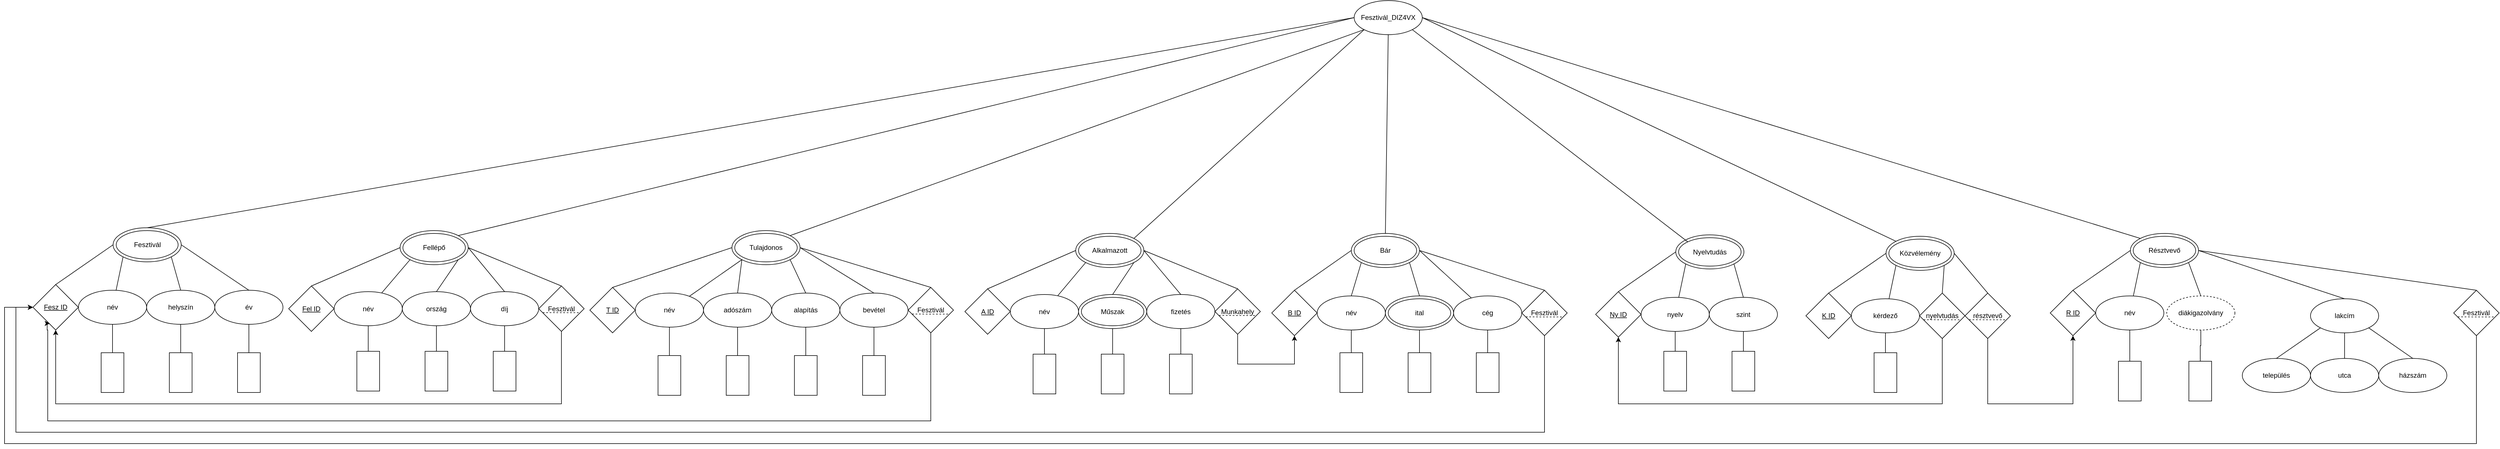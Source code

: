 <mxfile version="22.0.7" type="device">
  <diagram name="1 oldal" id="AQIEn34jIy1BkMUivAL6">
    <mxGraphModel dx="4168" dy="836" grid="1" gridSize="10" guides="1" tooltips="1" connect="1" arrows="1" fold="1" page="1" pageScale="1" pageWidth="827" pageHeight="1169" math="0" shadow="0">
      <root>
        <mxCell id="0" />
        <mxCell id="1" parent="0" />
        <mxCell id="ckT-fIOzFa40TL3dtKwB-10" style="rounded=0;orthogonalLoop=1;jettySize=auto;html=1;exitX=0;exitY=1;exitDx=0;exitDy=0;endArrow=none;endFill=0;" parent="1" source="ckT-fIOzFa40TL3dtKwB-1" target="ckT-fIOzFa40TL3dtKwB-3" edge="1">
          <mxGeometry relative="1" as="geometry" />
        </mxCell>
        <mxCell id="ckT-fIOzFa40TL3dtKwB-11" style="rounded=0;orthogonalLoop=1;jettySize=auto;html=1;exitX=1;exitY=1;exitDx=0;exitDy=0;entryX=0.5;entryY=0;entryDx=0;entryDy=0;endArrow=none;endFill=0;" parent="1" source="ckT-fIOzFa40TL3dtKwB-1" target="ckT-fIOzFa40TL3dtKwB-4" edge="1">
          <mxGeometry relative="1" as="geometry" />
        </mxCell>
        <mxCell id="ckT-fIOzFa40TL3dtKwB-12" style="rounded=0;orthogonalLoop=1;jettySize=auto;html=1;exitX=1;exitY=0.5;exitDx=0;exitDy=0;entryX=0.5;entryY=0;entryDx=0;entryDy=0;endArrow=none;endFill=0;" parent="1" source="ckT-fIOzFa40TL3dtKwB-1" target="ckT-fIOzFa40TL3dtKwB-6" edge="1">
          <mxGeometry relative="1" as="geometry" />
        </mxCell>
        <mxCell id="ckT-fIOzFa40TL3dtKwB-25" style="rounded=0;orthogonalLoop=1;jettySize=auto;html=1;exitX=0;exitY=0.5;exitDx=0;exitDy=0;entryX=0.5;entryY=0;entryDx=0;entryDy=0;endArrow=none;endFill=0;" parent="1" source="ckT-fIOzFa40TL3dtKwB-1" target="ckT-fIOzFa40TL3dtKwB-13" edge="1">
          <mxGeometry relative="1" as="geometry" />
        </mxCell>
        <mxCell id="Hi98UXgWTfPvqimdTxDj-96" style="rounded=0;orthogonalLoop=1;jettySize=auto;html=1;exitX=1;exitY=0;exitDx=0;exitDy=0;entryX=0;entryY=1;entryDx=0;entryDy=0;endArrow=none;endFill=0;" parent="1" source="ckT-fIOzFa40TL3dtKwB-1" target="Hi98UXgWTfPvqimdTxDj-91" edge="1">
          <mxGeometry relative="1" as="geometry" />
        </mxCell>
        <mxCell id="ckT-fIOzFa40TL3dtKwB-1" value="Alkalmazott" style="ellipse;html=1;" parent="1" vertex="1">
          <mxGeometry x="-345" y="430" width="120" height="60" as="geometry" />
        </mxCell>
        <mxCell id="Hi98UXgWTfPvqimdTxDj-12" style="edgeStyle=orthogonalEdgeStyle;rounded=0;orthogonalLoop=1;jettySize=auto;html=1;exitX=0.5;exitY=1;exitDx=0;exitDy=0;entryX=0.5;entryY=0;entryDx=0;entryDy=0;endArrow=none;endFill=0;" parent="1" source="ckT-fIOzFa40TL3dtKwB-3" target="Hi98UXgWTfPvqimdTxDj-9" edge="1">
          <mxGeometry relative="1" as="geometry" />
        </mxCell>
        <mxCell id="ckT-fIOzFa40TL3dtKwB-3" value="név" style="ellipse;whiteSpace=wrap;html=1;" parent="1" vertex="1">
          <mxGeometry x="-460" y="537.5" width="120" height="60" as="geometry" />
        </mxCell>
        <mxCell id="Hi98UXgWTfPvqimdTxDj-13" style="edgeStyle=orthogonalEdgeStyle;rounded=0;orthogonalLoop=1;jettySize=auto;html=1;exitX=0.5;exitY=1;exitDx=0;exitDy=0;entryX=0.5;entryY=0;entryDx=0;entryDy=0;endArrow=none;endFill=0;" parent="1" source="ckT-fIOzFa40TL3dtKwB-4" target="Hi98UXgWTfPvqimdTxDj-10" edge="1">
          <mxGeometry relative="1" as="geometry" />
        </mxCell>
        <mxCell id="ckT-fIOzFa40TL3dtKwB-4" value="műszak" style="ellipse;whiteSpace=wrap;html=1;" parent="1" vertex="1">
          <mxGeometry x="-340" y="537.5" width="120" height="60" as="geometry" />
        </mxCell>
        <mxCell id="Hi98UXgWTfPvqimdTxDj-14" style="edgeStyle=orthogonalEdgeStyle;rounded=0;orthogonalLoop=1;jettySize=auto;html=1;exitX=0.5;exitY=1;exitDx=0;exitDy=0;entryX=0.5;entryY=0;entryDx=0;entryDy=0;endArrow=none;endFill=0;" parent="1" source="ckT-fIOzFa40TL3dtKwB-6" target="Hi98UXgWTfPvqimdTxDj-11" edge="1">
          <mxGeometry relative="1" as="geometry" />
        </mxCell>
        <mxCell id="ckT-fIOzFa40TL3dtKwB-6" value="fizetés" style="ellipse;whiteSpace=wrap;html=1;" parent="1" vertex="1">
          <mxGeometry x="-220" y="537.5" width="120" height="60" as="geometry" />
        </mxCell>
        <mxCell id="ckT-fIOzFa40TL3dtKwB-13" value="&lt;u&gt;A ID&lt;/u&gt;" style="rhombus;whiteSpace=wrap;html=1;" parent="1" vertex="1">
          <mxGeometry x="-540" y="527.5" width="80" height="80" as="geometry" />
        </mxCell>
        <mxCell id="ckT-fIOzFa40TL3dtKwB-21" style="rounded=0;orthogonalLoop=1;jettySize=auto;html=1;exitX=0;exitY=1;exitDx=0;exitDy=0;entryX=0.5;entryY=0;entryDx=0;entryDy=0;endArrow=none;endFill=0;" parent="1" source="ckT-fIOzFa40TL3dtKwB-14" target="ckT-fIOzFa40TL3dtKwB-16" edge="1">
          <mxGeometry relative="1" as="geometry" />
        </mxCell>
        <mxCell id="ckT-fIOzFa40TL3dtKwB-22" style="rounded=0;orthogonalLoop=1;jettySize=auto;html=1;exitX=1;exitY=1;exitDx=0;exitDy=0;entryX=0.5;entryY=0;entryDx=0;entryDy=0;endArrow=none;endFill=0;" parent="1" source="ckT-fIOzFa40TL3dtKwB-14" target="ckT-fIOzFa40TL3dtKwB-17" edge="1">
          <mxGeometry relative="1" as="geometry" />
        </mxCell>
        <mxCell id="ckT-fIOzFa40TL3dtKwB-23" style="rounded=0;orthogonalLoop=1;jettySize=auto;html=1;exitX=1;exitY=0.5;exitDx=0;exitDy=0;endArrow=none;endFill=0;" parent="1" source="ckT-fIOzFa40TL3dtKwB-14" target="ckT-fIOzFa40TL3dtKwB-18" edge="1">
          <mxGeometry relative="1" as="geometry" />
        </mxCell>
        <mxCell id="ckT-fIOzFa40TL3dtKwB-24" style="rounded=0;orthogonalLoop=1;jettySize=auto;html=1;exitX=0;exitY=0.5;exitDx=0;exitDy=0;entryX=0.5;entryY=0;entryDx=0;entryDy=0;endArrow=none;endFill=0;" parent="1" source="ckT-fIOzFa40TL3dtKwB-14" target="ckT-fIOzFa40TL3dtKwB-15" edge="1">
          <mxGeometry relative="1" as="geometry" />
        </mxCell>
        <mxCell id="Hi98UXgWTfPvqimdTxDj-97" style="rounded=0;orthogonalLoop=1;jettySize=auto;html=1;exitX=0.5;exitY=0;exitDx=0;exitDy=0;entryX=0.5;entryY=1;entryDx=0;entryDy=0;endArrow=none;endFill=0;" parent="1" source="ckT-fIOzFa40TL3dtKwB-14" target="Hi98UXgWTfPvqimdTxDj-91" edge="1">
          <mxGeometry relative="1" as="geometry" />
        </mxCell>
        <mxCell id="ckT-fIOzFa40TL3dtKwB-14" value="Bár" style="ellipse;whiteSpace=wrap;html=1;perimeterSpacing=0;" parent="1" vertex="1">
          <mxGeometry x="140" y="430" width="120" height="60" as="geometry" />
        </mxCell>
        <mxCell id="ckT-fIOzFa40TL3dtKwB-15" value="&lt;u&gt;B ID&lt;/u&gt;" style="rhombus;whiteSpace=wrap;html=1;" parent="1" vertex="1">
          <mxGeometry y="530" width="80" height="80" as="geometry" />
        </mxCell>
        <mxCell id="Hi98UXgWTfPvqimdTxDj-6" style="edgeStyle=orthogonalEdgeStyle;rounded=0;orthogonalLoop=1;jettySize=auto;html=1;exitX=0.5;exitY=1;exitDx=0;exitDy=0;entryX=0.5;entryY=0;entryDx=0;entryDy=0;endArrow=none;endFill=0;" parent="1" source="ckT-fIOzFa40TL3dtKwB-16" target="Hi98UXgWTfPvqimdTxDj-3" edge="1">
          <mxGeometry relative="1" as="geometry" />
        </mxCell>
        <mxCell id="ckT-fIOzFa40TL3dtKwB-16" value="név" style="ellipse;whiteSpace=wrap;html=1;" parent="1" vertex="1">
          <mxGeometry x="80" y="540" width="120" height="60" as="geometry" />
        </mxCell>
        <mxCell id="Hi98UXgWTfPvqimdTxDj-7" style="edgeStyle=orthogonalEdgeStyle;rounded=0;orthogonalLoop=1;jettySize=auto;html=1;exitX=0.5;exitY=1;exitDx=0;exitDy=0;entryX=0.5;entryY=0;entryDx=0;entryDy=0;endArrow=none;endFill=0;" parent="1" source="ckT-fIOzFa40TL3dtKwB-17" target="Hi98UXgWTfPvqimdTxDj-4" edge="1">
          <mxGeometry relative="1" as="geometry" />
        </mxCell>
        <mxCell id="ckT-fIOzFa40TL3dtKwB-17" value="ital" style="ellipse;whiteSpace=wrap;html=1;" parent="1" vertex="1">
          <mxGeometry x="200" y="540" width="120" height="60" as="geometry" />
        </mxCell>
        <mxCell id="ckT-fIOzFa40TL3dtKwB-18" value="cég" style="ellipse;whiteSpace=wrap;html=1;" parent="1" vertex="1">
          <mxGeometry x="320" y="540" width="120" height="60" as="geometry" />
        </mxCell>
        <mxCell id="ckT-fIOzFa40TL3dtKwB-27" style="rounded=0;orthogonalLoop=1;jettySize=auto;html=1;exitX=0;exitY=1;exitDx=0;exitDy=0;endArrow=none;endFill=0;" parent="1" source="ckT-fIOzFa40TL3dtKwB-31" target="ckT-fIOzFa40TL3dtKwB-32" edge="1">
          <mxGeometry relative="1" as="geometry" />
        </mxCell>
        <mxCell id="ckT-fIOzFa40TL3dtKwB-28" style="rounded=0;orthogonalLoop=1;jettySize=auto;html=1;exitX=1;exitY=1;exitDx=0;exitDy=0;entryX=0.5;entryY=0;entryDx=0;entryDy=0;endArrow=none;endFill=0;" parent="1" source="ckT-fIOzFa40TL3dtKwB-31" target="ckT-fIOzFa40TL3dtKwB-33" edge="1">
          <mxGeometry relative="1" as="geometry" />
        </mxCell>
        <mxCell id="ckT-fIOzFa40TL3dtKwB-29" style="rounded=0;orthogonalLoop=1;jettySize=auto;html=1;exitX=1;exitY=0.5;exitDx=0;exitDy=0;entryX=0.5;entryY=0;entryDx=0;entryDy=0;endArrow=none;endFill=0;" parent="1" source="ckT-fIOzFa40TL3dtKwB-31" target="ckT-fIOzFa40TL3dtKwB-34" edge="1">
          <mxGeometry relative="1" as="geometry" />
        </mxCell>
        <mxCell id="ckT-fIOzFa40TL3dtKwB-30" style="rounded=0;orthogonalLoop=1;jettySize=auto;html=1;exitX=0;exitY=0.5;exitDx=0;exitDy=0;entryX=0.5;entryY=0;entryDx=0;entryDy=0;endArrow=none;endFill=0;" parent="1" source="ckT-fIOzFa40TL3dtKwB-31" target="ckT-fIOzFa40TL3dtKwB-35" edge="1">
          <mxGeometry relative="1" as="geometry" />
        </mxCell>
        <mxCell id="duYtF40yhBNR9y-O1BmP-1" style="rounded=0;orthogonalLoop=1;jettySize=auto;html=1;exitX=1;exitY=0;exitDx=0;exitDy=0;entryX=0;entryY=0.5;entryDx=0;entryDy=0;endArrow=none;endFill=0;" edge="1" parent="1" source="ckT-fIOzFa40TL3dtKwB-31" target="Hi98UXgWTfPvqimdTxDj-91">
          <mxGeometry relative="1" as="geometry" />
        </mxCell>
        <mxCell id="ckT-fIOzFa40TL3dtKwB-31" value="Fellépő" style="ellipse;html=1;" parent="1" vertex="1">
          <mxGeometry x="-1534" y="425" width="120" height="60" as="geometry" />
        </mxCell>
        <mxCell id="Hi98UXgWTfPvqimdTxDj-21" style="edgeStyle=orthogonalEdgeStyle;rounded=0;orthogonalLoop=1;jettySize=auto;html=1;exitX=0.5;exitY=1;exitDx=0;exitDy=0;entryX=0.5;entryY=0;entryDx=0;entryDy=0;endArrow=none;endFill=0;" parent="1" source="ckT-fIOzFa40TL3dtKwB-32" target="Hi98UXgWTfPvqimdTxDj-18" edge="1">
          <mxGeometry relative="1" as="geometry" />
        </mxCell>
        <mxCell id="ckT-fIOzFa40TL3dtKwB-32" value="név" style="ellipse;whiteSpace=wrap;html=1;" parent="1" vertex="1">
          <mxGeometry x="-1650" y="532.5" width="120" height="60" as="geometry" />
        </mxCell>
        <mxCell id="Hi98UXgWTfPvqimdTxDj-22" style="edgeStyle=orthogonalEdgeStyle;rounded=0;orthogonalLoop=1;jettySize=auto;html=1;exitX=0.5;exitY=1;exitDx=0;exitDy=0;entryX=0.5;entryY=0;entryDx=0;entryDy=0;endArrow=none;endFill=0;" parent="1" source="ckT-fIOzFa40TL3dtKwB-33" target="Hi98UXgWTfPvqimdTxDj-19" edge="1">
          <mxGeometry relative="1" as="geometry" />
        </mxCell>
        <mxCell id="ckT-fIOzFa40TL3dtKwB-33" value="ország" style="ellipse;whiteSpace=wrap;html=1;" parent="1" vertex="1">
          <mxGeometry x="-1530" y="532.5" width="120" height="60" as="geometry" />
        </mxCell>
        <mxCell id="Hi98UXgWTfPvqimdTxDj-23" style="edgeStyle=orthogonalEdgeStyle;rounded=0;orthogonalLoop=1;jettySize=auto;html=1;exitX=0.5;exitY=1;exitDx=0;exitDy=0;entryX=0.5;entryY=0;entryDx=0;entryDy=0;endArrow=none;endFill=0;" parent="1" source="ckT-fIOzFa40TL3dtKwB-34" target="Hi98UXgWTfPvqimdTxDj-20" edge="1">
          <mxGeometry relative="1" as="geometry" />
        </mxCell>
        <mxCell id="ckT-fIOzFa40TL3dtKwB-34" value="díj" style="ellipse;whiteSpace=wrap;html=1;" parent="1" vertex="1">
          <mxGeometry x="-1410" y="532.5" width="120" height="60" as="geometry" />
        </mxCell>
        <mxCell id="ckT-fIOzFa40TL3dtKwB-35" value="&lt;u&gt;Fel ID&lt;/u&gt;" style="rhombus;whiteSpace=wrap;html=1;" parent="1" vertex="1">
          <mxGeometry x="-1730" y="522.5" width="80" height="80" as="geometry" />
        </mxCell>
        <mxCell id="ckT-fIOzFa40TL3dtKwB-36" style="rounded=0;orthogonalLoop=1;jettySize=auto;html=1;exitX=0;exitY=1;exitDx=0;exitDy=0;endArrow=none;endFill=0;" parent="1" source="ckT-fIOzFa40TL3dtKwB-40" target="ckT-fIOzFa40TL3dtKwB-41" edge="1">
          <mxGeometry relative="1" as="geometry" />
        </mxCell>
        <mxCell id="ckT-fIOzFa40TL3dtKwB-37" style="rounded=0;orthogonalLoop=1;jettySize=auto;html=1;exitX=1;exitY=1;exitDx=0;exitDy=0;entryX=0.5;entryY=0;entryDx=0;entryDy=0;endArrow=none;endFill=0;" parent="1" source="ckT-fIOzFa40TL3dtKwB-40" target="ckT-fIOzFa40TL3dtKwB-42" edge="1">
          <mxGeometry relative="1" as="geometry" />
        </mxCell>
        <mxCell id="ckT-fIOzFa40TL3dtKwB-38" style="rounded=0;orthogonalLoop=1;jettySize=auto;html=1;exitX=1;exitY=0.5;exitDx=0;exitDy=0;entryX=0.5;entryY=0;entryDx=0;entryDy=0;endArrow=none;endFill=0;" parent="1" source="ckT-fIOzFa40TL3dtKwB-40" target="ckT-fIOzFa40TL3dtKwB-43" edge="1">
          <mxGeometry relative="1" as="geometry" />
        </mxCell>
        <mxCell id="ckT-fIOzFa40TL3dtKwB-39" style="rounded=0;orthogonalLoop=1;jettySize=auto;html=1;exitX=0;exitY=0.5;exitDx=0;exitDy=0;entryX=0.5;entryY=0;entryDx=0;entryDy=0;endArrow=none;endFill=0;" parent="1" source="ckT-fIOzFa40TL3dtKwB-40" target="ckT-fIOzFa40TL3dtKwB-44" edge="1">
          <mxGeometry relative="1" as="geometry" />
        </mxCell>
        <mxCell id="ckT-fIOzFa40TL3dtKwB-40" value="Fesztivál" style="ellipse;html=1;" parent="1" vertex="1">
          <mxGeometry x="-2039" y="420" width="120" height="60" as="geometry" />
        </mxCell>
        <mxCell id="Hi98UXgWTfPvqimdTxDj-29" style="edgeStyle=orthogonalEdgeStyle;rounded=0;orthogonalLoop=1;jettySize=auto;html=1;exitX=0.5;exitY=1;exitDx=0;exitDy=0;entryX=0.5;entryY=0;entryDx=0;entryDy=0;endArrow=none;endFill=0;" parent="1" source="ckT-fIOzFa40TL3dtKwB-41" target="Hi98UXgWTfPvqimdTxDj-24" edge="1">
          <mxGeometry relative="1" as="geometry" />
        </mxCell>
        <mxCell id="ckT-fIOzFa40TL3dtKwB-41" value="név" style="ellipse;whiteSpace=wrap;html=1;" parent="1" vertex="1">
          <mxGeometry x="-2100" y="530" width="120" height="60" as="geometry" />
        </mxCell>
        <mxCell id="Hi98UXgWTfPvqimdTxDj-28" style="edgeStyle=orthogonalEdgeStyle;rounded=0;orthogonalLoop=1;jettySize=auto;html=1;exitX=0.5;exitY=1;exitDx=0;exitDy=0;entryX=0.5;entryY=0;entryDx=0;entryDy=0;endArrow=none;endFill=0;" parent="1" source="ckT-fIOzFa40TL3dtKwB-42" target="Hi98UXgWTfPvqimdTxDj-25" edge="1">
          <mxGeometry relative="1" as="geometry" />
        </mxCell>
        <mxCell id="ckT-fIOzFa40TL3dtKwB-42" value="helyszín" style="ellipse;whiteSpace=wrap;html=1;" parent="1" vertex="1">
          <mxGeometry x="-1980" y="530" width="120" height="60" as="geometry" />
        </mxCell>
        <mxCell id="Hi98UXgWTfPvqimdTxDj-27" style="edgeStyle=orthogonalEdgeStyle;rounded=0;orthogonalLoop=1;jettySize=auto;html=1;exitX=0.5;exitY=1;exitDx=0;exitDy=0;entryX=0.5;entryY=0;entryDx=0;entryDy=0;endArrow=none;endFill=0;" parent="1" source="ckT-fIOzFa40TL3dtKwB-43" target="Hi98UXgWTfPvqimdTxDj-26" edge="1">
          <mxGeometry relative="1" as="geometry" />
        </mxCell>
        <mxCell id="ckT-fIOzFa40TL3dtKwB-43" value="év" style="ellipse;whiteSpace=wrap;html=1;" parent="1" vertex="1">
          <mxGeometry x="-1860" y="530" width="120" height="60" as="geometry" />
        </mxCell>
        <mxCell id="ckT-fIOzFa40TL3dtKwB-44" value="&lt;u&gt;Fesz ID&lt;/u&gt;" style="rhombus;whiteSpace=wrap;html=1;" parent="1" vertex="1">
          <mxGeometry x="-2180" y="520" width="80" height="80" as="geometry" />
        </mxCell>
        <mxCell id="ckT-fIOzFa40TL3dtKwB-45" style="rounded=0;orthogonalLoop=1;jettySize=auto;html=1;exitX=0;exitY=1;exitDx=0;exitDy=0;endArrow=none;endFill=0;" parent="1" source="ckT-fIOzFa40TL3dtKwB-49" target="ckT-fIOzFa40TL3dtKwB-50" edge="1">
          <mxGeometry relative="1" as="geometry" />
        </mxCell>
        <mxCell id="ckT-fIOzFa40TL3dtKwB-46" style="rounded=0;orthogonalLoop=1;jettySize=auto;html=1;exitX=0;exitY=1;exitDx=0;exitDy=0;entryX=0.5;entryY=0;entryDx=0;entryDy=0;endArrow=none;endFill=0;" parent="1" source="ckT-fIOzFa40TL3dtKwB-49" target="ckT-fIOzFa40TL3dtKwB-51" edge="1">
          <mxGeometry relative="1" as="geometry" />
        </mxCell>
        <mxCell id="ckT-fIOzFa40TL3dtKwB-47" style="rounded=0;orthogonalLoop=1;jettySize=auto;html=1;exitX=1;exitY=1;exitDx=0;exitDy=0;entryX=0.5;entryY=0;entryDx=0;entryDy=0;endArrow=none;endFill=0;" parent="1" source="ckT-fIOzFa40TL3dtKwB-49" target="ckT-fIOzFa40TL3dtKwB-52" edge="1">
          <mxGeometry relative="1" as="geometry" />
        </mxCell>
        <mxCell id="ckT-fIOzFa40TL3dtKwB-48" style="rounded=0;orthogonalLoop=1;jettySize=auto;html=1;exitX=0;exitY=0.5;exitDx=0;exitDy=0;entryX=0.5;entryY=0;entryDx=0;entryDy=0;endArrow=none;endFill=0;" parent="1" source="ckT-fIOzFa40TL3dtKwB-49" target="ckT-fIOzFa40TL3dtKwB-53" edge="1">
          <mxGeometry relative="1" as="geometry" />
        </mxCell>
        <mxCell id="Hi98UXgWTfPvqimdTxDj-80" style="rounded=0;orthogonalLoop=1;jettySize=auto;html=1;exitX=1;exitY=0.5;exitDx=0;exitDy=0;entryX=0.5;entryY=0;entryDx=0;entryDy=0;endArrow=none;endFill=0;" parent="1" source="ckT-fIOzFa40TL3dtKwB-49" target="Hi98UXgWTfPvqimdTxDj-78" edge="1">
          <mxGeometry relative="1" as="geometry" />
        </mxCell>
        <mxCell id="ckT-fIOzFa40TL3dtKwB-49" value="Tulajdonos" style="ellipse;html=1;" parent="1" vertex="1">
          <mxGeometry x="-950" y="425" width="120" height="60" as="geometry" />
        </mxCell>
        <mxCell id="Hi98UXgWTfPvqimdTxDj-37" style="edgeStyle=orthogonalEdgeStyle;rounded=0;orthogonalLoop=1;jettySize=auto;html=1;exitX=0.5;exitY=1;exitDx=0;exitDy=0;entryX=0.5;entryY=0;entryDx=0;entryDy=0;endArrow=none;endFill=0;" parent="1" source="ckT-fIOzFa40TL3dtKwB-50" target="Hi98UXgWTfPvqimdTxDj-33" edge="1">
          <mxGeometry relative="1" as="geometry" />
        </mxCell>
        <mxCell id="ckT-fIOzFa40TL3dtKwB-50" value="név" style="ellipse;whiteSpace=wrap;html=1;" parent="1" vertex="1">
          <mxGeometry x="-1120" y="535" width="120" height="60" as="geometry" />
        </mxCell>
        <mxCell id="Hi98UXgWTfPvqimdTxDj-38" style="edgeStyle=orthogonalEdgeStyle;rounded=0;orthogonalLoop=1;jettySize=auto;html=1;exitX=0.5;exitY=1;exitDx=0;exitDy=0;entryX=0.5;entryY=0;entryDx=0;entryDy=0;endArrow=none;endFill=0;" parent="1" source="ckT-fIOzFa40TL3dtKwB-51" target="Hi98UXgWTfPvqimdTxDj-34" edge="1">
          <mxGeometry relative="1" as="geometry" />
        </mxCell>
        <mxCell id="ckT-fIOzFa40TL3dtKwB-51" value="adószám" style="ellipse;whiteSpace=wrap;html=1;" parent="1" vertex="1">
          <mxGeometry x="-1000" y="535" width="120" height="60" as="geometry" />
        </mxCell>
        <mxCell id="Hi98UXgWTfPvqimdTxDj-39" style="edgeStyle=orthogonalEdgeStyle;rounded=0;orthogonalLoop=1;jettySize=auto;html=1;exitX=0.5;exitY=1;exitDx=0;exitDy=0;entryX=0.5;entryY=0;entryDx=0;entryDy=0;endArrow=none;endFill=0;" parent="1" source="ckT-fIOzFa40TL3dtKwB-52" target="Hi98UXgWTfPvqimdTxDj-35" edge="1">
          <mxGeometry relative="1" as="geometry" />
        </mxCell>
        <mxCell id="ckT-fIOzFa40TL3dtKwB-52" value="alapítás" style="ellipse;whiteSpace=wrap;html=1;" parent="1" vertex="1">
          <mxGeometry x="-880" y="535" width="120" height="60" as="geometry" />
        </mxCell>
        <mxCell id="ckT-fIOzFa40TL3dtKwB-53" value="&lt;u&gt;T ID&lt;/u&gt;" style="rhombus;whiteSpace=wrap;html=1;" parent="1" vertex="1">
          <mxGeometry x="-1200" y="525" width="80" height="80" as="geometry" />
        </mxCell>
        <mxCell id="ckT-fIOzFa40TL3dtKwB-55" style="rounded=0;orthogonalLoop=1;jettySize=auto;html=1;exitX=0.5;exitY=0;exitDx=0;exitDy=0;entryX=1;entryY=0.5;entryDx=0;entryDy=0;endArrow=none;endFill=0;" parent="1" source="ckT-fIOzFa40TL3dtKwB-54" target="ckT-fIOzFa40TL3dtKwB-49" edge="1">
          <mxGeometry relative="1" as="geometry" />
        </mxCell>
        <mxCell id="Hi98UXgWTfPvqimdTxDj-40" style="edgeStyle=orthogonalEdgeStyle;rounded=0;orthogonalLoop=1;jettySize=auto;html=1;exitX=0.5;exitY=1;exitDx=0;exitDy=0;entryX=0.5;entryY=0;entryDx=0;entryDy=0;endArrow=none;endFill=0;" parent="1" source="ckT-fIOzFa40TL3dtKwB-54" target="Hi98UXgWTfPvqimdTxDj-36" edge="1">
          <mxGeometry relative="1" as="geometry" />
        </mxCell>
        <mxCell id="ckT-fIOzFa40TL3dtKwB-54" value="bevétel" style="ellipse;whiteSpace=wrap;html=1;" parent="1" vertex="1">
          <mxGeometry x="-760" y="535" width="120" height="60" as="geometry" />
        </mxCell>
        <mxCell id="ckT-fIOzFa40TL3dtKwB-56" style="edgeStyle=orthogonalEdgeStyle;rounded=0;orthogonalLoop=1;jettySize=auto;html=1;exitX=0.5;exitY=1;exitDx=0;exitDy=0;" parent="1" source="ckT-fIOzFa40TL3dtKwB-54" target="ckT-fIOzFa40TL3dtKwB-54" edge="1">
          <mxGeometry relative="1" as="geometry" />
        </mxCell>
        <mxCell id="ckT-fIOzFa40TL3dtKwB-57" style="rounded=0;orthogonalLoop=1;jettySize=auto;html=1;exitX=0;exitY=1;exitDx=0;exitDy=0;endArrow=none;endFill=0;" parent="1" source="ckT-fIOzFa40TL3dtKwB-61" target="ckT-fIOzFa40TL3dtKwB-62" edge="1">
          <mxGeometry relative="1" as="geometry" />
        </mxCell>
        <mxCell id="ckT-fIOzFa40TL3dtKwB-58" style="rounded=0;orthogonalLoop=1;jettySize=auto;html=1;exitX=1;exitY=1;exitDx=0;exitDy=0;entryX=0.5;entryY=0;entryDx=0;entryDy=0;endArrow=none;endFill=0;" parent="1" source="ckT-fIOzFa40TL3dtKwB-61" target="ckT-fIOzFa40TL3dtKwB-63" edge="1">
          <mxGeometry relative="1" as="geometry" />
        </mxCell>
        <mxCell id="ckT-fIOzFa40TL3dtKwB-59" style="rounded=0;orthogonalLoop=1;jettySize=auto;html=1;exitX=1;exitY=0.5;exitDx=0;exitDy=0;entryX=0.5;entryY=0;entryDx=0;entryDy=0;endArrow=none;endFill=0;" parent="1" source="ckT-fIOzFa40TL3dtKwB-61" target="ckT-fIOzFa40TL3dtKwB-64" edge="1">
          <mxGeometry relative="1" as="geometry" />
        </mxCell>
        <mxCell id="ckT-fIOzFa40TL3dtKwB-60" style="rounded=0;orthogonalLoop=1;jettySize=auto;html=1;exitX=0;exitY=0.5;exitDx=0;exitDy=0;entryX=0.5;entryY=0;entryDx=0;entryDy=0;endArrow=none;endFill=0;" parent="1" source="ckT-fIOzFa40TL3dtKwB-61" target="ckT-fIOzFa40TL3dtKwB-65" edge="1">
          <mxGeometry relative="1" as="geometry" />
        </mxCell>
        <mxCell id="ckT-fIOzFa40TL3dtKwB-61" value="Résztvevő" style="ellipse;html=1;" parent="1" vertex="1">
          <mxGeometry x="1511" y="430" width="120" height="60" as="geometry" />
        </mxCell>
        <mxCell id="Hi98UXgWTfPvqimdTxDj-43" style="edgeStyle=orthogonalEdgeStyle;rounded=0;orthogonalLoop=1;jettySize=auto;html=1;exitX=0.5;exitY=1;exitDx=0;exitDy=0;entryX=0.5;entryY=0;entryDx=0;entryDy=0;endArrow=none;endFill=0;" parent="1" source="ckT-fIOzFa40TL3dtKwB-62" target="Hi98UXgWTfPvqimdTxDj-42" edge="1">
          <mxGeometry relative="1" as="geometry" />
        </mxCell>
        <mxCell id="ckT-fIOzFa40TL3dtKwB-62" value="név" style="ellipse;whiteSpace=wrap;html=1;" parent="1" vertex="1">
          <mxGeometry x="1450" y="540" width="120" height="60" as="geometry" />
        </mxCell>
        <mxCell id="Hi98UXgWTfPvqimdTxDj-50" style="edgeStyle=orthogonalEdgeStyle;rounded=0;orthogonalLoop=1;jettySize=auto;html=1;exitX=0.5;exitY=1;exitDx=0;exitDy=0;entryX=0.5;entryY=0;entryDx=0;entryDy=0;endArrow=none;endFill=0;" parent="1" source="ckT-fIOzFa40TL3dtKwB-63" target="Hi98UXgWTfPvqimdTxDj-49" edge="1">
          <mxGeometry relative="1" as="geometry" />
        </mxCell>
        <mxCell id="ckT-fIOzFa40TL3dtKwB-63" value="diákigazolvány" style="ellipse;whiteSpace=wrap;html=1;dashed=1;" parent="1" vertex="1">
          <mxGeometry x="1575" y="540" width="120" height="60" as="geometry" />
        </mxCell>
        <mxCell id="ckT-fIOzFa40TL3dtKwB-69" style="rounded=0;orthogonalLoop=1;jettySize=auto;html=1;exitX=0;exitY=1;exitDx=0;exitDy=0;entryX=0.5;entryY=0;entryDx=0;entryDy=0;endArrow=none;endFill=0;" parent="1" source="ckT-fIOzFa40TL3dtKwB-64" target="ckT-fIOzFa40TL3dtKwB-66" edge="1">
          <mxGeometry relative="1" as="geometry" />
        </mxCell>
        <mxCell id="ckT-fIOzFa40TL3dtKwB-70" style="rounded=0;orthogonalLoop=1;jettySize=auto;html=1;exitX=0.5;exitY=1;exitDx=0;exitDy=0;entryX=0.5;entryY=0;entryDx=0;entryDy=0;endArrow=none;endFill=0;" parent="1" source="ckT-fIOzFa40TL3dtKwB-64" target="ckT-fIOzFa40TL3dtKwB-68" edge="1">
          <mxGeometry relative="1" as="geometry" />
        </mxCell>
        <mxCell id="ckT-fIOzFa40TL3dtKwB-71" style="rounded=0;orthogonalLoop=1;jettySize=auto;html=1;exitX=1;exitY=1;exitDx=0;exitDy=0;entryX=0.5;entryY=0;entryDx=0;entryDy=0;endArrow=none;endFill=0;" parent="1" source="ckT-fIOzFa40TL3dtKwB-64" target="ckT-fIOzFa40TL3dtKwB-67" edge="1">
          <mxGeometry relative="1" as="geometry" />
        </mxCell>
        <mxCell id="ckT-fIOzFa40TL3dtKwB-64" value="lakcím" style="ellipse;whiteSpace=wrap;html=1;" parent="1" vertex="1">
          <mxGeometry x="1828" y="545" width="120" height="60" as="geometry" />
        </mxCell>
        <mxCell id="ckT-fIOzFa40TL3dtKwB-65" value="&lt;u&gt;R ID&lt;/u&gt;" style="rhombus;whiteSpace=wrap;html=1;" parent="1" vertex="1">
          <mxGeometry x="1370" y="530" width="80" height="80" as="geometry" />
        </mxCell>
        <mxCell id="ckT-fIOzFa40TL3dtKwB-66" value="település" style="ellipse;whiteSpace=wrap;html=1;" parent="1" vertex="1">
          <mxGeometry x="1708" y="650" width="120" height="60" as="geometry" />
        </mxCell>
        <mxCell id="ckT-fIOzFa40TL3dtKwB-67" value="házszám" style="ellipse;whiteSpace=wrap;html=1;" parent="1" vertex="1">
          <mxGeometry x="1948" y="650" width="120" height="60" as="geometry" />
        </mxCell>
        <mxCell id="ckT-fIOzFa40TL3dtKwB-68" value="utca" style="ellipse;whiteSpace=wrap;html=1;" parent="1" vertex="1">
          <mxGeometry x="1828" y="650" width="120" height="60" as="geometry" />
        </mxCell>
        <mxCell id="ckT-fIOzFa40TL3dtKwB-72" style="rounded=0;orthogonalLoop=1;jettySize=auto;html=1;exitX=0;exitY=1;exitDx=0;exitDy=0;endArrow=none;endFill=0;" parent="1" source="ckT-fIOzFa40TL3dtKwB-76" target="ckT-fIOzFa40TL3dtKwB-77" edge="1">
          <mxGeometry relative="1" as="geometry" />
        </mxCell>
        <mxCell id="ckT-fIOzFa40TL3dtKwB-73" style="rounded=0;orthogonalLoop=1;jettySize=auto;html=1;exitX=1;exitY=1;exitDx=0;exitDy=0;entryX=0.5;entryY=0;entryDx=0;entryDy=0;endArrow=none;endFill=0;" parent="1" source="ckT-fIOzFa40TL3dtKwB-76" target="ckT-fIOzFa40TL3dtKwB-78" edge="1">
          <mxGeometry relative="1" as="geometry" />
        </mxCell>
        <mxCell id="ckT-fIOzFa40TL3dtKwB-75" style="rounded=0;orthogonalLoop=1;jettySize=auto;html=1;exitX=0;exitY=0.5;exitDx=0;exitDy=0;entryX=0.5;entryY=0;entryDx=0;entryDy=0;endArrow=none;endFill=0;" parent="1" source="ckT-fIOzFa40TL3dtKwB-76" target="ckT-fIOzFa40TL3dtKwB-80" edge="1">
          <mxGeometry relative="1" as="geometry" />
        </mxCell>
        <mxCell id="ckT-fIOzFa40TL3dtKwB-76" value="Nyelvtudás" style="ellipse;html=1;" parent="1" vertex="1">
          <mxGeometry x="711" y="432.5" width="120" height="60" as="geometry" />
        </mxCell>
        <mxCell id="Hi98UXgWTfPvqimdTxDj-47" style="edgeStyle=orthogonalEdgeStyle;rounded=0;orthogonalLoop=1;jettySize=auto;html=1;exitX=0.5;exitY=1;exitDx=0;exitDy=0;entryX=0.5;entryY=0;entryDx=0;entryDy=0;endArrow=none;endFill=0;" parent="1" source="ckT-fIOzFa40TL3dtKwB-77" target="Hi98UXgWTfPvqimdTxDj-44" edge="1">
          <mxGeometry relative="1" as="geometry" />
        </mxCell>
        <mxCell id="ckT-fIOzFa40TL3dtKwB-77" value="nyelv" style="ellipse;whiteSpace=wrap;html=1;" parent="1" vertex="1">
          <mxGeometry x="650" y="542.5" width="120" height="60" as="geometry" />
        </mxCell>
        <mxCell id="Hi98UXgWTfPvqimdTxDj-46" style="edgeStyle=orthogonalEdgeStyle;rounded=0;orthogonalLoop=1;jettySize=auto;html=1;exitX=0.5;exitY=1;exitDx=0;exitDy=0;entryX=0.5;entryY=0;entryDx=0;entryDy=0;endArrow=none;endFill=0;" parent="1" source="ckT-fIOzFa40TL3dtKwB-78" target="Hi98UXgWTfPvqimdTxDj-45" edge="1">
          <mxGeometry relative="1" as="geometry" />
        </mxCell>
        <mxCell id="ckT-fIOzFa40TL3dtKwB-78" value="szint" style="ellipse;whiteSpace=wrap;html=1;" parent="1" vertex="1">
          <mxGeometry x="770" y="542.5" width="120" height="60" as="geometry" />
        </mxCell>
        <mxCell id="ckT-fIOzFa40TL3dtKwB-80" value="&lt;u&gt;Ny ID&lt;/u&gt;" style="rhombus;whiteSpace=wrap;html=1;" parent="1" vertex="1">
          <mxGeometry x="570" y="532.5" width="80" height="80" as="geometry" />
        </mxCell>
        <mxCell id="Hi98UXgWTfPvqimdTxDj-1" value="Bár" style="ellipse;whiteSpace=wrap;html=1;" parent="1" vertex="1">
          <mxGeometry x="145" y="435" width="110" height="50" as="geometry" />
        </mxCell>
        <mxCell id="Hi98UXgWTfPvqimdTxDj-2" value="ital" style="ellipse;whiteSpace=wrap;html=1;" parent="1" vertex="1">
          <mxGeometry x="205" y="545" width="110" height="50" as="geometry" />
        </mxCell>
        <mxCell id="Hi98UXgWTfPvqimdTxDj-3" value="" style="rounded=0;whiteSpace=wrap;html=1;" parent="1" vertex="1">
          <mxGeometry x="120" y="640" width="40" height="70" as="geometry" />
        </mxCell>
        <mxCell id="Hi98UXgWTfPvqimdTxDj-4" value="" style="rounded=0;whiteSpace=wrap;html=1;" parent="1" vertex="1">
          <mxGeometry x="240" y="640" width="40" height="70" as="geometry" />
        </mxCell>
        <mxCell id="Hi98UXgWTfPvqimdTxDj-5" value="" style="rounded=0;whiteSpace=wrap;html=1;" parent="1" vertex="1">
          <mxGeometry x="360" y="640" width="40" height="70" as="geometry" />
        </mxCell>
        <mxCell id="Hi98UXgWTfPvqimdTxDj-8" style="edgeStyle=orthogonalEdgeStyle;rounded=0;orthogonalLoop=1;jettySize=auto;html=1;exitX=0.5;exitY=1;exitDx=0;exitDy=0;entryX=0.5;entryY=0;entryDx=0;entryDy=0;entryPerimeter=0;endArrow=none;endFill=0;" parent="1" source="ckT-fIOzFa40TL3dtKwB-18" target="Hi98UXgWTfPvqimdTxDj-5" edge="1">
          <mxGeometry relative="1" as="geometry" />
        </mxCell>
        <mxCell id="Hi98UXgWTfPvqimdTxDj-9" value="" style="rounded=0;whiteSpace=wrap;html=1;" parent="1" vertex="1">
          <mxGeometry x="-420" y="642.5" width="40" height="70" as="geometry" />
        </mxCell>
        <mxCell id="Hi98UXgWTfPvqimdTxDj-10" value="" style="rounded=0;whiteSpace=wrap;html=1;" parent="1" vertex="1">
          <mxGeometry x="-300" y="642.5" width="40" height="70" as="geometry" />
        </mxCell>
        <mxCell id="Hi98UXgWTfPvqimdTxDj-11" value="" style="rounded=0;whiteSpace=wrap;html=1;" parent="1" vertex="1">
          <mxGeometry x="-180" y="642.5" width="40" height="70" as="geometry" />
        </mxCell>
        <mxCell id="Hi98UXgWTfPvqimdTxDj-15" value="Alkalmazott" style="ellipse;whiteSpace=wrap;html=1;" parent="1" vertex="1">
          <mxGeometry x="-340" y="435" width="110" height="50" as="geometry" />
        </mxCell>
        <mxCell id="Hi98UXgWTfPvqimdTxDj-16" value="Műszak" style="ellipse;whiteSpace=wrap;html=1;" parent="1" vertex="1">
          <mxGeometry x="-335" y="542.5" width="110" height="50" as="geometry" />
        </mxCell>
        <mxCell id="Hi98UXgWTfPvqimdTxDj-17" value="Fellépő" style="ellipse;whiteSpace=wrap;html=1;" parent="1" vertex="1">
          <mxGeometry x="-1529" y="430" width="110" height="50" as="geometry" />
        </mxCell>
        <mxCell id="Hi98UXgWTfPvqimdTxDj-18" value="" style="rounded=0;whiteSpace=wrap;html=1;" parent="1" vertex="1">
          <mxGeometry x="-1610" y="637.5" width="40" height="70" as="geometry" />
        </mxCell>
        <mxCell id="Hi98UXgWTfPvqimdTxDj-19" value="" style="rounded=0;whiteSpace=wrap;html=1;" parent="1" vertex="1">
          <mxGeometry x="-1490" y="637.5" width="40" height="70" as="geometry" />
        </mxCell>
        <mxCell id="Hi98UXgWTfPvqimdTxDj-20" value="" style="rounded=0;whiteSpace=wrap;html=1;" parent="1" vertex="1">
          <mxGeometry x="-1370" y="637.5" width="40" height="70" as="geometry" />
        </mxCell>
        <mxCell id="Hi98UXgWTfPvqimdTxDj-24" value="" style="rounded=0;whiteSpace=wrap;html=1;" parent="1" vertex="1">
          <mxGeometry x="-2060" y="640" width="40" height="70" as="geometry" />
        </mxCell>
        <mxCell id="Hi98UXgWTfPvqimdTxDj-25" value="" style="rounded=0;whiteSpace=wrap;html=1;" parent="1" vertex="1">
          <mxGeometry x="-1940" y="640" width="40" height="70" as="geometry" />
        </mxCell>
        <mxCell id="Hi98UXgWTfPvqimdTxDj-26" value="" style="rounded=0;whiteSpace=wrap;html=1;" parent="1" vertex="1">
          <mxGeometry x="-1820" y="640" width="40" height="70" as="geometry" />
        </mxCell>
        <mxCell id="Hi98UXgWTfPvqimdTxDj-31" value="Fesztivál" style="ellipse;whiteSpace=wrap;html=1;" parent="1" vertex="1">
          <mxGeometry x="-2033.5" y="425" width="109" height="50" as="geometry" />
        </mxCell>
        <mxCell id="Hi98UXgWTfPvqimdTxDj-32" value="Tulajdonos" style="ellipse;whiteSpace=wrap;html=1;" parent="1" vertex="1">
          <mxGeometry x="-945" y="430" width="110" height="50" as="geometry" />
        </mxCell>
        <mxCell id="Hi98UXgWTfPvqimdTxDj-33" value="" style="rounded=0;whiteSpace=wrap;html=1;" parent="1" vertex="1">
          <mxGeometry x="-1080" y="645" width="40" height="70" as="geometry" />
        </mxCell>
        <mxCell id="Hi98UXgWTfPvqimdTxDj-34" value="" style="rounded=0;whiteSpace=wrap;html=1;" parent="1" vertex="1">
          <mxGeometry x="-960" y="645" width="40" height="70" as="geometry" />
        </mxCell>
        <mxCell id="Hi98UXgWTfPvqimdTxDj-35" value="" style="rounded=0;whiteSpace=wrap;html=1;" parent="1" vertex="1">
          <mxGeometry x="-840" y="645" width="40" height="70" as="geometry" />
        </mxCell>
        <mxCell id="Hi98UXgWTfPvqimdTxDj-36" value="" style="rounded=0;whiteSpace=wrap;html=1;" parent="1" vertex="1">
          <mxGeometry x="-720" y="645" width="40" height="70" as="geometry" />
        </mxCell>
        <mxCell id="Hi98UXgWTfPvqimdTxDj-41" value="Nyelvtudás" style="ellipse;whiteSpace=wrap;html=1;" parent="1" vertex="1">
          <mxGeometry x="716" y="437.5" width="110" height="50" as="geometry" />
        </mxCell>
        <mxCell id="Hi98UXgWTfPvqimdTxDj-42" value="" style="rounded=0;whiteSpace=wrap;html=1;" parent="1" vertex="1">
          <mxGeometry x="1490" y="655" width="40" height="70" as="geometry" />
        </mxCell>
        <mxCell id="Hi98UXgWTfPvqimdTxDj-44" value="" style="rounded=0;whiteSpace=wrap;html=1;" parent="1" vertex="1">
          <mxGeometry x="690" y="637.5" width="40" height="70" as="geometry" />
        </mxCell>
        <mxCell id="Hi98UXgWTfPvqimdTxDj-45" value="" style="rounded=0;whiteSpace=wrap;html=1;" parent="1" vertex="1">
          <mxGeometry x="810" y="637.5" width="40" height="70" as="geometry" />
        </mxCell>
        <mxCell id="Hi98UXgWTfPvqimdTxDj-48" value="Résztvevő" style="ellipse;whiteSpace=wrap;html=1;" parent="1" vertex="1">
          <mxGeometry x="1516" y="435" width="110" height="50" as="geometry" />
        </mxCell>
        <mxCell id="Hi98UXgWTfPvqimdTxDj-49" value="" style="rounded=0;whiteSpace=wrap;html=1;" parent="1" vertex="1">
          <mxGeometry x="1614" y="655" width="40" height="70" as="geometry" />
        </mxCell>
        <mxCell id="Hi98UXgWTfPvqimdTxDj-57" style="rounded=0;orthogonalLoop=1;jettySize=auto;html=1;exitX=0.5;exitY=0;exitDx=0;exitDy=0;entryX=1;entryY=0.5;entryDx=0;entryDy=0;endArrow=none;endFill=0;" parent="1" source="Hi98UXgWTfPvqimdTxDj-51" target="ckT-fIOzFa40TL3dtKwB-14" edge="1">
          <mxGeometry relative="1" as="geometry" />
        </mxCell>
        <mxCell id="Hi98UXgWTfPvqimdTxDj-86" style="edgeStyle=orthogonalEdgeStyle;rounded=0;orthogonalLoop=1;jettySize=auto;html=1;exitX=0.5;exitY=1;exitDx=0;exitDy=0;entryX=0;entryY=0.5;entryDx=0;entryDy=0;" parent="1" source="Hi98UXgWTfPvqimdTxDj-51" target="ckT-fIOzFa40TL3dtKwB-44" edge="1">
          <mxGeometry relative="1" as="geometry">
            <Array as="points">
              <mxPoint x="480" y="780" />
              <mxPoint x="-2210" y="780" />
              <mxPoint x="-2210" y="560" />
            </Array>
          </mxGeometry>
        </mxCell>
        <mxCell id="Hi98UXgWTfPvqimdTxDj-51" value="Fesztivál" style="rhombus;whiteSpace=wrap;fontStyle=0;html=1;" parent="1" vertex="1">
          <mxGeometry x="440" y="530" width="80" height="80" as="geometry" />
        </mxCell>
        <mxCell id="Hi98UXgWTfPvqimdTxDj-52" value="" style="endArrow=none;dashed=1;html=1;rounded=0;entryX=0.907;entryY=0.588;entryDx=0;entryDy=0;entryPerimeter=0;exitX=0.091;exitY=0.586;exitDx=0;exitDy=0;exitPerimeter=0;" parent="1" source="Hi98UXgWTfPvqimdTxDj-51" target="Hi98UXgWTfPvqimdTxDj-51" edge="1">
          <mxGeometry width="50" height="50" relative="1" as="geometry">
            <mxPoint x="450" y="577" as="sourcePoint" />
            <mxPoint x="510" y="540" as="targetPoint" />
          </mxGeometry>
        </mxCell>
        <mxCell id="Hi98UXgWTfPvqimdTxDj-55" style="edgeStyle=orthogonalEdgeStyle;rounded=0;orthogonalLoop=1;jettySize=auto;html=1;exitX=0.5;exitY=1;exitDx=0;exitDy=0;entryX=0.5;entryY=1;entryDx=0;entryDy=0;endArrow=classic;endFill=1;" parent="1" source="Hi98UXgWTfPvqimdTxDj-53" target="ckT-fIOzFa40TL3dtKwB-15" edge="1">
          <mxGeometry relative="1" as="geometry">
            <Array as="points">
              <mxPoint x="-60" y="660" />
              <mxPoint x="40" y="660" />
            </Array>
          </mxGeometry>
        </mxCell>
        <mxCell id="Hi98UXgWTfPvqimdTxDj-56" style="rounded=0;orthogonalLoop=1;jettySize=auto;html=1;exitX=0.5;exitY=0;exitDx=0;exitDy=0;entryX=1;entryY=0.5;entryDx=0;entryDy=0;endArrow=none;endFill=0;" parent="1" source="Hi98UXgWTfPvqimdTxDj-53" target="ckT-fIOzFa40TL3dtKwB-1" edge="1">
          <mxGeometry relative="1" as="geometry" />
        </mxCell>
        <mxCell id="Hi98UXgWTfPvqimdTxDj-53" value="Munkahely" style="rhombus;whiteSpace=wrap;fontStyle=0;html=1;" parent="1" vertex="1">
          <mxGeometry x="-100" y="527.5" width="80" height="80" as="geometry" />
        </mxCell>
        <mxCell id="Hi98UXgWTfPvqimdTxDj-54" value="" style="endArrow=none;dashed=1;html=1;rounded=0;entryX=0.907;entryY=0.588;entryDx=0;entryDy=0;entryPerimeter=0;exitX=0.091;exitY=0.586;exitDx=0;exitDy=0;exitPerimeter=0;" parent="1" source="Hi98UXgWTfPvqimdTxDj-53" target="Hi98UXgWTfPvqimdTxDj-53" edge="1">
          <mxGeometry width="50" height="50" relative="1" as="geometry">
            <mxPoint x="-90" y="574.5" as="sourcePoint" />
            <mxPoint x="-30" y="537.5" as="targetPoint" />
          </mxGeometry>
        </mxCell>
        <mxCell id="Hi98UXgWTfPvqimdTxDj-58" style="rounded=0;orthogonalLoop=1;jettySize=auto;html=1;exitX=0;exitY=1;exitDx=0;exitDy=0;endArrow=none;endFill=0;" parent="1" source="Hi98UXgWTfPvqimdTxDj-61" target="Hi98UXgWTfPvqimdTxDj-63" edge="1">
          <mxGeometry relative="1" as="geometry" />
        </mxCell>
        <mxCell id="Hi98UXgWTfPvqimdTxDj-60" style="rounded=0;orthogonalLoop=1;jettySize=auto;html=1;exitX=0;exitY=0.5;exitDx=0;exitDy=0;entryX=0.5;entryY=0;entryDx=0;entryDy=0;endArrow=none;endFill=0;" parent="1" source="Hi98UXgWTfPvqimdTxDj-61" target="Hi98UXgWTfPvqimdTxDj-66" edge="1">
          <mxGeometry relative="1" as="geometry" />
        </mxCell>
        <mxCell id="Hi98UXgWTfPvqimdTxDj-95" style="rounded=0;orthogonalLoop=1;jettySize=auto;html=1;exitX=0;exitY=0;exitDx=0;exitDy=0;entryX=1;entryY=0.5;entryDx=0;entryDy=0;endArrow=none;endFill=0;" parent="1" source="Hi98UXgWTfPvqimdTxDj-61" target="Hi98UXgWTfPvqimdTxDj-91" edge="1">
          <mxGeometry relative="1" as="geometry" />
        </mxCell>
        <mxCell id="Hi98UXgWTfPvqimdTxDj-61" value="Nyelvtudás" style="ellipse;html=1;" parent="1" vertex="1">
          <mxGeometry x="1081" y="435" width="120" height="60" as="geometry" />
        </mxCell>
        <mxCell id="Hi98UXgWTfPvqimdTxDj-62" style="edgeStyle=orthogonalEdgeStyle;rounded=0;orthogonalLoop=1;jettySize=auto;html=1;exitX=0.5;exitY=1;exitDx=0;exitDy=0;entryX=0.5;entryY=0;entryDx=0;entryDy=0;endArrow=none;endFill=0;" parent="1" source="Hi98UXgWTfPvqimdTxDj-63" target="Hi98UXgWTfPvqimdTxDj-68" edge="1">
          <mxGeometry relative="1" as="geometry" />
        </mxCell>
        <mxCell id="Hi98UXgWTfPvqimdTxDj-63" value="kérdező" style="ellipse;whiteSpace=wrap;html=1;" parent="1" vertex="1">
          <mxGeometry x="1020" y="545" width="120" height="60" as="geometry" />
        </mxCell>
        <mxCell id="Hi98UXgWTfPvqimdTxDj-66" value="&lt;u&gt;K ID&lt;/u&gt;" style="rhombus;whiteSpace=wrap;html=1;" parent="1" vertex="1">
          <mxGeometry x="940" y="535" width="80" height="80" as="geometry" />
        </mxCell>
        <mxCell id="Hi98UXgWTfPvqimdTxDj-67" value="Közvélemény" style="ellipse;whiteSpace=wrap;html=1;" parent="1" vertex="1">
          <mxGeometry x="1086" y="440" width="110" height="50" as="geometry" />
        </mxCell>
        <mxCell id="Hi98UXgWTfPvqimdTxDj-68" value="" style="rounded=0;whiteSpace=wrap;html=1;" parent="1" vertex="1">
          <mxGeometry x="1060" y="640" width="40" height="70" as="geometry" />
        </mxCell>
        <mxCell id="Hi98UXgWTfPvqimdTxDj-74" style="rounded=0;orthogonalLoop=1;jettySize=auto;html=1;exitX=0.5;exitY=0;exitDx=0;exitDy=0;entryX=1;entryY=0.5;entryDx=0;entryDy=0;endArrow=none;endFill=0;" parent="1" source="Hi98UXgWTfPvqimdTxDj-70" target="Hi98UXgWTfPvqimdTxDj-61" edge="1">
          <mxGeometry relative="1" as="geometry" />
        </mxCell>
        <mxCell id="Hi98UXgWTfPvqimdTxDj-77" style="edgeStyle=orthogonalEdgeStyle;rounded=0;orthogonalLoop=1;jettySize=auto;html=1;exitX=0.5;exitY=1;exitDx=0;exitDy=0;entryX=0.5;entryY=1;entryDx=0;entryDy=0;" parent="1" source="Hi98UXgWTfPvqimdTxDj-70" target="ckT-fIOzFa40TL3dtKwB-65" edge="1">
          <mxGeometry relative="1" as="geometry">
            <Array as="points">
              <mxPoint x="1260" y="730" />
              <mxPoint x="1410" y="730" />
            </Array>
          </mxGeometry>
        </mxCell>
        <mxCell id="Hi98UXgWTfPvqimdTxDj-70" value="résztvevő" style="rhombus;whiteSpace=wrap;fontStyle=0;html=1;" parent="1" vertex="1">
          <mxGeometry x="1220" y="535" width="80" height="80" as="geometry" />
        </mxCell>
        <mxCell id="Hi98UXgWTfPvqimdTxDj-71" value="" style="endArrow=none;dashed=1;html=1;rounded=0;entryX=0.907;entryY=0.588;entryDx=0;entryDy=0;entryPerimeter=0;exitX=0.091;exitY=0.586;exitDx=0;exitDy=0;exitPerimeter=0;" parent="1" source="Hi98UXgWTfPvqimdTxDj-70" target="Hi98UXgWTfPvqimdTxDj-70" edge="1">
          <mxGeometry width="50" height="50" relative="1" as="geometry">
            <mxPoint x="1160" y="582" as="sourcePoint" />
            <mxPoint x="1220" y="545" as="targetPoint" />
          </mxGeometry>
        </mxCell>
        <mxCell id="Hi98UXgWTfPvqimdTxDj-75" style="rounded=0;orthogonalLoop=1;jettySize=auto;html=1;exitX=0.5;exitY=0;exitDx=0;exitDy=0;entryX=1;entryY=1;entryDx=0;entryDy=0;endArrow=none;endFill=0;" parent="1" source="Hi98UXgWTfPvqimdTxDj-72" target="Hi98UXgWTfPvqimdTxDj-61" edge="1">
          <mxGeometry relative="1" as="geometry" />
        </mxCell>
        <mxCell id="Hi98UXgWTfPvqimdTxDj-76" style="edgeStyle=orthogonalEdgeStyle;rounded=0;orthogonalLoop=1;jettySize=auto;html=1;exitX=0.5;exitY=1;exitDx=0;exitDy=0;entryX=0.5;entryY=1;entryDx=0;entryDy=0;" parent="1" source="Hi98UXgWTfPvqimdTxDj-72" target="ckT-fIOzFa40TL3dtKwB-80" edge="1">
          <mxGeometry relative="1" as="geometry">
            <Array as="points">
              <mxPoint x="1180" y="730" />
              <mxPoint x="610" y="730" />
            </Array>
          </mxGeometry>
        </mxCell>
        <mxCell id="Hi98UXgWTfPvqimdTxDj-72" value="nyelvtudás" style="rhombus;whiteSpace=wrap;fontStyle=0;html=1;" parent="1" vertex="1">
          <mxGeometry x="1140" y="535" width="80" height="80" as="geometry" />
        </mxCell>
        <mxCell id="Hi98UXgWTfPvqimdTxDj-73" value="" style="endArrow=none;dashed=1;html=1;rounded=0;entryX=0.907;entryY=0.588;entryDx=0;entryDy=0;entryPerimeter=0;exitX=0.091;exitY=0.586;exitDx=0;exitDy=0;exitPerimeter=0;" parent="1" source="Hi98UXgWTfPvqimdTxDj-72" target="Hi98UXgWTfPvqimdTxDj-72" edge="1">
          <mxGeometry width="50" height="50" relative="1" as="geometry">
            <mxPoint x="1251" y="582" as="sourcePoint" />
            <mxPoint x="1311" y="545" as="targetPoint" />
          </mxGeometry>
        </mxCell>
        <mxCell id="Hi98UXgWTfPvqimdTxDj-78" value="Fesztivál" style="rhombus;whiteSpace=wrap;fontStyle=0;html=1;" parent="1" vertex="1">
          <mxGeometry x="-640" y="525" width="80" height="80" as="geometry" />
        </mxCell>
        <mxCell id="Hi98UXgWTfPvqimdTxDj-79" value="" style="endArrow=none;dashed=1;html=1;rounded=0;entryX=0.907;entryY=0.588;entryDx=0;entryDy=0;entryPerimeter=0;exitX=0.091;exitY=0.586;exitDx=0;exitDy=0;exitPerimeter=0;" parent="1" source="Hi98UXgWTfPvqimdTxDj-78" target="Hi98UXgWTfPvqimdTxDj-78" edge="1">
          <mxGeometry width="50" height="50" relative="1" as="geometry">
            <mxPoint x="-630" y="572" as="sourcePoint" />
            <mxPoint x="-570" y="535" as="targetPoint" />
          </mxGeometry>
        </mxCell>
        <mxCell id="Hi98UXgWTfPvqimdTxDj-83" style="rounded=0;orthogonalLoop=1;jettySize=auto;html=1;exitX=0.5;exitY=0;exitDx=0;exitDy=0;entryX=1;entryY=0.5;entryDx=0;entryDy=0;endArrow=none;endFill=0;" parent="1" source="Hi98UXgWTfPvqimdTxDj-81" target="ckT-fIOzFa40TL3dtKwB-31" edge="1">
          <mxGeometry relative="1" as="geometry" />
        </mxCell>
        <mxCell id="Hi98UXgWTfPvqimdTxDj-84" style="edgeStyle=orthogonalEdgeStyle;rounded=0;orthogonalLoop=1;jettySize=auto;html=1;exitX=0.5;exitY=1;exitDx=0;exitDy=0;entryX=0.5;entryY=1;entryDx=0;entryDy=0;" parent="1" source="Hi98UXgWTfPvqimdTxDj-81" target="ckT-fIOzFa40TL3dtKwB-44" edge="1">
          <mxGeometry relative="1" as="geometry">
            <Array as="points">
              <mxPoint x="-1250" y="730" />
              <mxPoint x="-2140" y="730" />
            </Array>
          </mxGeometry>
        </mxCell>
        <mxCell id="Hi98UXgWTfPvqimdTxDj-81" value="Fesztivál" style="rhombus;whiteSpace=wrap;fontStyle=0;html=1;" parent="1" vertex="1">
          <mxGeometry x="-1290" y="522.5" width="80" height="80" as="geometry" />
        </mxCell>
        <mxCell id="Hi98UXgWTfPvqimdTxDj-82" value="" style="endArrow=none;dashed=1;html=1;rounded=0;entryX=0.907;entryY=0.588;entryDx=0;entryDy=0;entryPerimeter=0;exitX=0.091;exitY=0.586;exitDx=0;exitDy=0;exitPerimeter=0;" parent="1" source="Hi98UXgWTfPvqimdTxDj-81" target="Hi98UXgWTfPvqimdTxDj-81" edge="1">
          <mxGeometry width="50" height="50" relative="1" as="geometry">
            <mxPoint x="-1280" y="569.5" as="sourcePoint" />
            <mxPoint x="-1220" y="532.5" as="targetPoint" />
          </mxGeometry>
        </mxCell>
        <mxCell id="Hi98UXgWTfPvqimdTxDj-85" style="edgeStyle=orthogonalEdgeStyle;rounded=0;orthogonalLoop=1;jettySize=auto;html=1;exitX=0.5;exitY=1;exitDx=0;exitDy=0;entryX=0.371;entryY=0.855;entryDx=0;entryDy=0;entryPerimeter=0;" parent="1" source="Hi98UXgWTfPvqimdTxDj-78" target="ckT-fIOzFa40TL3dtKwB-44" edge="1">
          <mxGeometry relative="1" as="geometry">
            <Array as="points">
              <mxPoint x="-600" y="760" />
              <mxPoint x="-2154" y="760" />
              <mxPoint x="-2154" y="600" />
              <mxPoint x="-2155" y="600" />
              <mxPoint x="-2155" y="588" />
            </Array>
          </mxGeometry>
        </mxCell>
        <mxCell id="Hi98UXgWTfPvqimdTxDj-89" style="rounded=0;orthogonalLoop=1;jettySize=auto;html=1;exitX=0.5;exitY=0;exitDx=0;exitDy=0;entryX=1;entryY=0.5;entryDx=0;entryDy=0;endArrow=none;endFill=0;" parent="1" source="Hi98UXgWTfPvqimdTxDj-87" target="ckT-fIOzFa40TL3dtKwB-61" edge="1">
          <mxGeometry relative="1" as="geometry" />
        </mxCell>
        <mxCell id="Hi98UXgWTfPvqimdTxDj-90" style="edgeStyle=orthogonalEdgeStyle;rounded=0;orthogonalLoop=1;jettySize=auto;html=1;exitX=0.5;exitY=1;exitDx=0;exitDy=0;entryX=0;entryY=0.5;entryDx=0;entryDy=0;" parent="1" source="Hi98UXgWTfPvqimdTxDj-87" target="ckT-fIOzFa40TL3dtKwB-44" edge="1">
          <mxGeometry relative="1" as="geometry">
            <Array as="points">
              <mxPoint x="2120" y="800" />
              <mxPoint x="-2230" y="800" />
              <mxPoint x="-2230" y="560" />
            </Array>
          </mxGeometry>
        </mxCell>
        <mxCell id="Hi98UXgWTfPvqimdTxDj-87" value="Fesztivál" style="rhombus;whiteSpace=wrap;fontStyle=0;html=1;" parent="1" vertex="1">
          <mxGeometry x="2080" y="530" width="80" height="80" as="geometry" />
        </mxCell>
        <mxCell id="Hi98UXgWTfPvqimdTxDj-88" value="" style="endArrow=none;dashed=1;html=1;rounded=0;entryX=0.907;entryY=0.588;entryDx=0;entryDy=0;entryPerimeter=0;exitX=0.091;exitY=0.586;exitDx=0;exitDy=0;exitPerimeter=0;" parent="1" source="Hi98UXgWTfPvqimdTxDj-87" target="Hi98UXgWTfPvqimdTxDj-87" edge="1">
          <mxGeometry width="50" height="50" relative="1" as="geometry">
            <mxPoint x="2090" y="577" as="sourcePoint" />
            <mxPoint x="2150" y="540" as="targetPoint" />
          </mxGeometry>
        </mxCell>
        <mxCell id="Hi98UXgWTfPvqimdTxDj-92" style="rounded=0;orthogonalLoop=1;jettySize=auto;html=1;exitX=0;exitY=0.5;exitDx=0;exitDy=0;entryX=0.5;entryY=0;entryDx=0;entryDy=0;endArrow=none;endFill=0;" parent="1" source="Hi98UXgWTfPvqimdTxDj-91" target="ckT-fIOzFa40TL3dtKwB-40" edge="1">
          <mxGeometry relative="1" as="geometry" />
        </mxCell>
        <mxCell id="Hi98UXgWTfPvqimdTxDj-93" style="rounded=0;orthogonalLoop=1;jettySize=auto;html=1;exitX=0;exitY=1;exitDx=0;exitDy=0;entryX=1;entryY=0;entryDx=0;entryDy=0;endArrow=none;endFill=0;" parent="1" source="Hi98UXgWTfPvqimdTxDj-91" target="ckT-fIOzFa40TL3dtKwB-49" edge="1">
          <mxGeometry relative="1" as="geometry">
            <mxPoint x="126.11" y="80" as="sourcePoint" />
            <mxPoint x="-869.999" y="467.322" as="targetPoint" />
          </mxGeometry>
        </mxCell>
        <mxCell id="Hi98UXgWTfPvqimdTxDj-94" style="rounded=0;orthogonalLoop=1;jettySize=auto;html=1;exitX=1;exitY=0.5;exitDx=0;exitDy=0;entryX=0;entryY=0;entryDx=0;entryDy=0;endArrow=none;endFill=0;" parent="1" source="Hi98UXgWTfPvqimdTxDj-91" target="ckT-fIOzFa40TL3dtKwB-61" edge="1">
          <mxGeometry relative="1" as="geometry" />
        </mxCell>
        <mxCell id="Hi98UXgWTfPvqimdTxDj-98" style="rounded=0;orthogonalLoop=1;jettySize=auto;html=1;exitX=1;exitY=1;exitDx=0;exitDy=0;entryX=0;entryY=0;entryDx=0;entryDy=0;endArrow=none;endFill=0;" parent="1" source="Hi98UXgWTfPvqimdTxDj-91" target="Hi98UXgWTfPvqimdTxDj-41" edge="1">
          <mxGeometry relative="1" as="geometry" />
        </mxCell>
        <mxCell id="Hi98UXgWTfPvqimdTxDj-91" value="Fesztivál_DIZ4VX" style="ellipse;whiteSpace=wrap;html=1;" parent="1" vertex="1">
          <mxGeometry x="145" y="20" width="120" height="60" as="geometry" />
        </mxCell>
      </root>
    </mxGraphModel>
  </diagram>
</mxfile>
